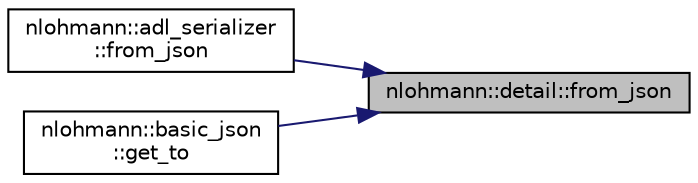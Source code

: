 digraph "nlohmann::detail::from_json"
{
 // LATEX_PDF_SIZE
  edge [fontname="Helvetica",fontsize="10",labelfontname="Helvetica",labelfontsize="10"];
  node [fontname="Helvetica",fontsize="10",shape=record];
  rankdir="RL";
  Node1 [label="nlohmann::detail::from_json",height=0.2,width=0.4,color="black", fillcolor="grey75", style="filled", fontcolor="black",tooltip=" "];
  Node1 -> Node2 [dir="back",color="midnightblue",fontsize="10",style="solid",fontname="Helvetica"];
  Node2 [label="nlohmann::adl_serializer\l::from_json",height=0.2,width=0.4,color="black", fillcolor="white", style="filled",URL="$structnlohmann_1_1adl__serializer.html#a8180f52bf21fc610705bc521f22116ae",tooltip="convert a JSON value to any value type"];
  Node1 -> Node3 [dir="back",color="midnightblue",fontsize="10",style="solid",fontname="Helvetica"];
  Node3 [label="nlohmann::basic_json\l::get_to",height=0.2,width=0.4,color="black", fillcolor="white", style="filled",URL="$classnlohmann_1_1basic__json.html#a3c3fef72afb412c0739d062d27af1c9a",tooltip="get a value (explicit)"];
}
